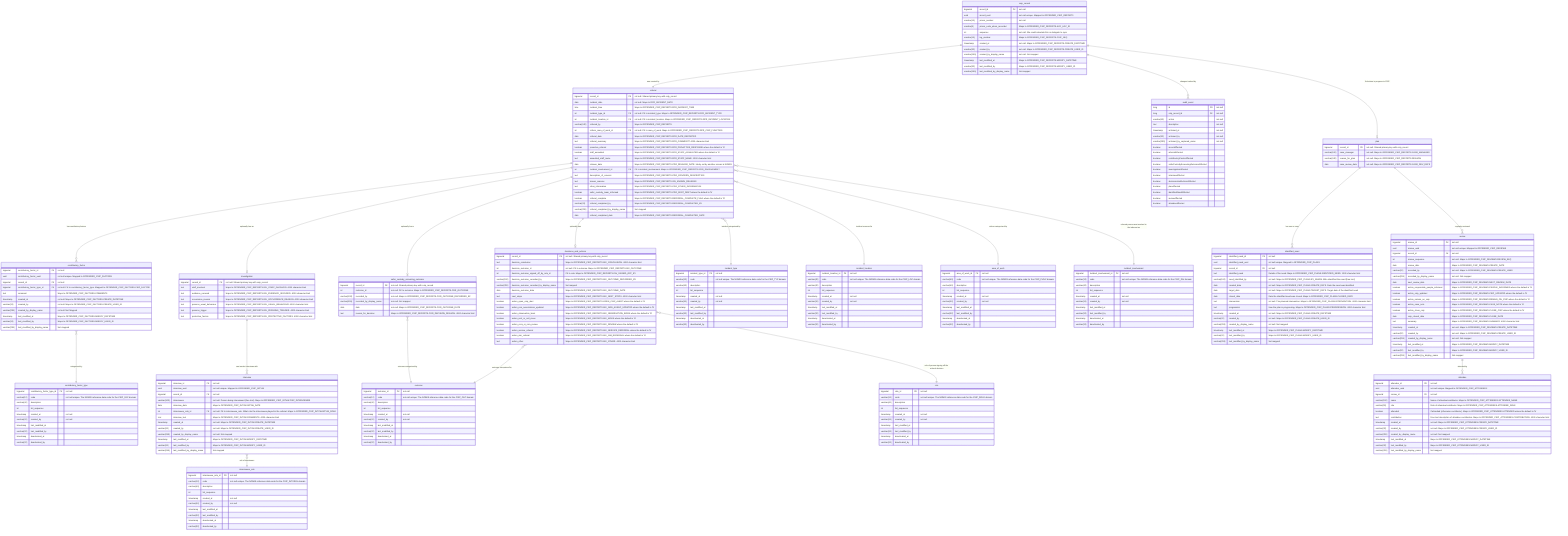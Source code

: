 erDiagram
    csip_record ||--|| referral : "was created by"
    csip_record ||--o{ audit_event : "changes tracked by"
    referral ||--o{ contributory_factor : "has contributory factors"
    referral ||--o| investigation : "optionally has an"
    referral ||--o| safer_custody_screening_outcome : "optionally has a"
    investigation ||--o{ interview : "can involve interviews with"
    referral ||--o| decisions_and_actions : "optionally has"
    csip_record ||--o| plan : "if decision is progress to CSIP"
    plan ||--o{ identified_need : "has one or more"
    plan ||--o{ review : "regularly reviewed"
    review ||--o{ attendee : "attended by"
    referral }o--|| incident_type : "incident categorised by"
    referral }o--|| incident_location : "incident occurred in"
    referral }o--|| area_of_work : "referer categorised by"
    referral }o--|| incident_involvement : "referred person was involved in the indecent as"
    safer_custody_screening_outcome }o--|| outcome : "outcome categorised by"
    interview }o--|| interviewee_role : "role of interviewee"
    decisions_and_actions }o--|| outcome : "outcome categorised by"
    decisions_and_actions }o--|| role : "role of person signing off the referral decision"
    contributory_factor }o--|| contributory_factor_type : "categorised by"

    csip_record {
        bigserial record_id PK "not null"
        uuid record_uuid "not null unique. Mapped to OFFENDER_CSIP_REPORTS"
        varchar(10) prison_number "not null"
        varchar(6) prison_code_when_recorded "Maps to OFFENDER_CSIP_REPORTS.AGY_LOC_ID"
        int sequence "not null. We could calculate this or delegate to sync"
        varchar(10) log_number "Maps to OFFENDER_CSIP_REPORTS.CSIP_SEQ"
        timestamp created_at "not null. Maps to OFFENDER_CSIP_REPORTS.CREATE_DATETIME"
        varchar(32) created_by "not null. Maps to OFFENDER_CSIP_REPORTS.CREATE_USER_ID"
        varchar(255) created_by_display_name "not null. Not mapped"
        timestamp last_modified_at "Maps to OFFENDER_CSIP_REPORTS.MODIFY_DATETIME"
        varchar(32) last_modified_by "Maps to OFFENDER_CSIP_REPORTS.MODIFY_USER_ID"
        varchar(255) last_modified_by_display_name "Not mapped"
    }

    referral {
        bigserial record_id PK "not null. Shared primary key with csip_record"
        date incident_date "not null. Maps to RFR_INCIDENT_DATE"
        time incident_time "Maps to OFFENDER_CSIP_REPORTS.RFR_INCIDENT_TIME"
        int incident_type_id FK "not null. FK to incident_type. Maps to OFFENDER_CSIP_REPORTS.RFR_INCIDENT_TYPE"
        int incident_location_id FK "not null. FK to incident_location. Maps to OFFENDER_CSIP_REPORTS.RFR_INCIDENT_LOCATION"
        varchar(240) referred_by "Maps to OFFENDER_CSIP_REPORTS."
        int referer_area_of_work_id FK "not null. FK to area_of_work. Maps to OFFENDER_CSIP_REPORTS.RFR_CSIP_FUNCTION"
        date referral_date "Maps to OFFENDER_CSIP_REPORTS.RFR_DATE_REPORTED"
        text referral_summary "Maps to OFFENDER_CSIP_REPORTS.RFR_COMMENT? 4000 character limit"
        boolean proactive_referral "Maps to OFFENDER_CSIP_REPORTS.RFR_PROACTIVE_RESPONSE where the default is 'N'"
        boolean staff_assaulted "Maps to OFFENDER_CSIP_REPORTS.RFR_STAFF_ASSAULTED where the default is 'N'"
        text assaulted_staff_name "Maps to OFFENDER_CSIP_REPORTS.RFR_STAFF_NAME. 1000 character limit"
        date release_date "Maps to OFFENDER_CSIP_REPORTS.CDR_RELEASE_DATE. Likely set by another screen in NOMIS"
        int incident_involvement_id FK "FK to incident_involvement. Maps to OFFENDER_CSIP_REPORTS.CDR_INVOLVEMENT"
        text description_of_concern "Maps to OFFENDER_CSIP_REPORTS.CDR_CONCERN_DESCRIPTION"
        text known_reasons "Maps to OFFENDER_CSIP_REPORTS.INV_KNOWN_REASONS"
        text other_information "Maps to OFFENDER_CSIP_REPORTS.CDR_OTHER_INFORMATION"
        boolean safer_custody_team_informed "Maps to OFFENDER_CSIP_REPORTS.CDR_SENT_DENT where the default is 'N'"
        boolean referral_complete "Maps to OFFENDER_CSIP_REPORTS.REFERRAL_COMPLETE_FLAG where the default is 'N'"
        varchar(32) referral_completed_by "Maps to OFFENDER_CSIP_REPORTS.REFERRAL_COMPLETED_BY"
        varchar(255) referral_completed_by_display_name "Not mapped"
        date referral_completed_date "Maps to OFFENDER_CSIP_REPORTS.REFERRAL_COMPLETED_DATE"
    }

    contributory_factor {
        bigserial contributory_factor_id PK "not null"
        uuid contributory_factor_uuid "not null unique. Mapped to OFFENDER_CSIP_FACTORS"
        bigserial record_id FK "not null"
        bigserial contributory_factor_type_id FK "not null. FK to contributory_factor_type. Mapped to OFFENDER_CSIP_FACTORS.CSIP_FACTOR"
        text comment "Maps to OFFENDER_CSIP_FACTORS.COMMENTS"
        timestamp created_at "not null. Maps to OFFENDER_CSIP_FACTORS.CREATE_DATETIME"
        varchar(32) created_by "not null. Maps to OFFENDER_CSIP_FACTORS.CREATE_USER_ID"
        varchar(255) created_by_display_name "not null. Not Mapped"
        timestamp last_modified_at "Maps to OFFENDER_CSIP_FACTORS.MODIFY_DATETIME"
        varchar(32) last_modified_by "Maps to OFFENDER_CSIP_FACTORS.MODIFY_USER_ID"
        varchar(255) last_modified_by_display_name "Not mapped"
    }

    safer_custody_screening_outcome {
        bigserial record_id PK "not null. Shared primary key with csip_record"
        int outcome_id "not null. FK to outcome. Maps to OFFENDER_CSIP_REPORTS.CDR_OUTCOME"
        varchar(100) recorded_by "not null. Maps to OFFENDER_CSIP_REPORTS.CDR_OUTCOME_RECORDED_BY"
        varchar(255) recorded_by_display_name "not null. Not mapped"
        date date "not null. Maps to OFFENDER_CSIP_REPORTS.CDR_OUTCOME_DATE"
        text reason_for_decision "Maps to OFFENDER_CSIP_REPORTS.CDR_DECISION_REASON. 4000 character limit"
    }

    investigation {
        bigserial record_id PK "not null. Shared primary key with csip_record"
        text staff_involved "Maps to OFFENDER_CSIP_REPORTS.INV_STAFF_INVOLVED. 4000 character limit"
        text evidence_secured "Maps to OFFENDER_CSIP_REPORTS.INV_EVIDENCE_SECURED. 4000 character limit"
        text occurrence_reason "Maps to OFFENDER_CSIP_REPORTS.INV_OCCURRENCE_REASON. 4000 character limit"
        text persons_usual_behaviour "Maps to OFFENDER_CSIP_REPORTS.INV_USUAL_BEHAVIOUR. 4000 character limit"
        text persons_trigger "Maps to OFFENDER_CSIP_REPORTS.INV_PERSONS_TRIGGER. 4000 character limit"
        text protective_factors "Maps to OFFENDER_CSIP_REPORTS.INV_PROTECTIVE_FACTORS. 4000 character limit"
    }

    interview {
        bigserial interview_id PK "not null"
        uuid interview_uuid "not null unique. Mapped to OFFENDER_CSIP_INTVW"
        bigserial record_id FK "not null"
        varchar(100) interviewee "not null. Person being interviewed (free text). Maps to OFFENDER_CSIP_INTVW.CSIP_INTERVIEWEE"
        date interview_date "Maps to OFFENDER_CSIP_INTVW.INTVW_DATE"
        int interviewee_role_id FK "not null. FK to interviewee_role. What role the interviewee played in the referral. Maps to OFFENDER_CSIP_INTVW.INTVW_ROLE"
        text interview_text "Maps to OFFENDER_CSIP_INTVW.COMMENTS. 4000 character limit"
        timestamp created_at "not null. Maps to OFFENDER_CSIP_INTVW.CREATE_DATETIME"
        varchar(32) created_by "not null. Maps to OFFENDER_CSIP_INTVW.CREATE_USER_ID"
        varchar(255) created_by_display_name "not null. Not mapped"
        timestamp last_modified_at "Maps to OFFENDER_CSIP_INTVW.MODIFY_DATETIME"
        varchar(32) last_modified_by "Maps to OFFENDER_CSIP_INTVW.MODIFY_USER_ID"
        varchar(255) last_modified_by_display_name "Not mapped"
    }

    decisions_and_actions {
        bigserial record_id PK "not null. Shared primary key with csip_record"
        text decision_conclusion "Maps to OFFENDER_CSIP_REPORTS.INV_CONCLUSION. 4000 character limit"
        int decision_outcome_id "not null. FK to outcome. Maps to OFFENDER_CSIP_REPORTS.INV_OUTCOME"
        int decision_outcome_signed_off_by_role_id "FK to role. Maps to OFFENDER_CSIP_REPORTS.INV_SIGNED_OFF_BY"
        varchar(100) decision_outcome_recorded_by "Maps to OFFENDER_CSIP_REPORTS.INV_OUTCOME_RECORDED_BY"
        varchar(255) decision_outcome_recorded_by_display_name "Not mapped"
        date decision_outcome_date "Maps to OFFENDER_CSIP_REPORTS.INV_OUTCOME_DATE"
        text next_steps "Maps to OFFENDER_CSIP_REPORTS.INV_NEXT_STEPS. 4000 character limit"
        boolean action_open_csip_alert "Maps to OFFENDER_CSIP_REPORTS.OPEN_CSIP_ALERT where the default is 'N'"
        boolean action_non_associations_updated "Maps to OFFENDER_CSIP_REPORTS.INV_NON_ASSOC_UPDATED where the default is 'N'"
        boolean action_observation_book "Maps to OFFENDER_CSIP_REPORTS.INV_OBSERVATION_BOOK where the default is 'N'"
        boolean action_unit_or_cell_move "Maps to OFFENDER_CSIP_REPORTS.INV_MOVE where the default is 'N'"
        boolean action_csra_or_rsra_review "Maps to OFFENDER_CSIP_REPORTS.INV_REVIEW where the default is 'N'"
        boolean action_service_referral "Maps to OFFENDER_CSIP_REPORTS.INV_SERVICE_REFERRAL where the default is 'N'"
        boolean action_sim_referral "Maps to OFFENDER_CSIP_REPORTS.INV_SIM_REFERRAL where the default is 'N'"
        text action_other "Maps to OFFENDER_CSIP_REPORTS.INV_OTHER. 4000 character limit"
    }

    plan {
        bigserial record_id PK "not null. Shared primary key with csip_record"
        varchar(100) case_manager "not null. Maps to OFFENDER_CSIP_REPORTS.CASE_MANAGER"
        varchar(240) reason_for_plan "not null. Maps to OFFENDER_CSIP_REPORTS.REASON"
        date case_review_date "not null. Maps to OFFENDER_CSIP_REPORTS.CASE_REV_DATE"
    }

    identified_need {
        bigserial identified_need_id PK "not null"
        uuid identified_need_uuid "not null unique. Mapped to OFFENDER_CSIP_PLANS"
        bigserial record_id FK "not null"
        text identified_need "Details of the need. Maps to OFFENDER_CSIP_PLANS.IDENTIFIED_NEED. 1000 character limit"
        varchar(100) need_identified_by "not null. Maps to OFFENDER_CSIP_PLANS.BY_WHOM. Who identified the need (free text)"
        date created_date "not null. Maps to OFFENDER_CSIP_PLANS.CREATE_DATE. Date the need was identified"
        date target_date "not null. Maps to OFFENDER_CSIP_PLANS.TARGET_DATE. Target date of the identified need"
        date closed_date "Date the identified need was closed. Maps to OFFENDER_CSIP_PLANS.CLOSED_DATE"
        text intervention "not null. The planned intervention. Maps to OFFENDER_CSIP_PLANS.INTERVENTION. 4000 character limit"
        text progression "How the plan is progressing. Maps to OFFENDER_CSIP_PLANS.PROGRESSION. 4000 character limit"
        timestamp created_at "not null. Maps to OFFENDER_CSIP_PLANS.CREATE_DATETIME"
        varchar(32) created_by "not null. Maps to OFFENDER_CSIP_PLANS.CREATE_USER_ID"
        varchar(255) created_by_display_name "not null. Not mapped"
        timestamp last_modified_at "Maps to OFFENDER_CSIP_PLANS.MODIFY_DATETIME"
        varchar(32) last_modified_by "Maps to OFFENDER_CSIP_PLANS.MODIFY_USER_ID"
        varchar(255) last_modified_by_display_name "Not mapped"
    }

    review {
        bigserial review_id PK "not null"
        uuid review_uuid "not null unique. Mapped to OFFENDER_CSIP_REVIEWS"
        bigserial record_id FK "not null"
        int review_sequence "not null. Maps to OFFENDER_CSIP_REVIEWS.REVIEW_SEQ"
        date review_date "Maps to OFFENDER_CSIP_REVIEWS.CREATE_DATE"
        varchar(32) recorded_by "not null. Maps to OFFENDER_CSIP_REVIEWS.CREATE_USER"
        varchar(255) recorded_by_display_name "not null. Not mapped"
        date next_review_date "Maps to OFFENDER_CSIP_REVIEWS.NEXT_REVIEW_DATE"
        boolean action_responsible_people_informed "Maps to OFFENDER_CSIP_REVIEWS.PEOPLE_INFORMED where the default is 'N'"
        boolean action_csip_updated "Maps to OFFENDER_CSIP_REVIEWS.CSIP_UPDATED where the default is 'N'"
        boolean action_remain_on_csip "Maps to OFFENDER_CSIP_REVIEWS.REMAIN_ON_CSIP where the default is 'N'"
        boolean action_case_note "Maps to OFFENDER_CSIP_REVIEWS.CASE_NOTE where the default is 'N'"
        boolean action_close_csip "Maps to OFFENDER_CSIP_REVIEWS.CLOSE_CSIP where the default is 'N'"
        date csip_closed_date "Maps to OFFENDER_CSIP_REVIEWS.CLOSE_DATE"
        text summary "Maps to OFFENDER_CSIP_REVIEWS.SUMMARY. 4000 character limit"
        timestamp created_at "not null. Maps to OFFENDER_CSIP_REVIEWS.CREATE_DATETIME"
        varchar(32) created_by "not null. Maps to OFFENDER_CSIP_REVIEWS.CREATE_USER_ID"
        varchar(255) created_by_display_name "not null. Not mapped"
        timestamp last_modified_at "Maps to OFFENDER_CSIP_REVIEWS.MODIFY_DATETIME"
        varchar(32) last_modified_by "Maps to OFFENDER_CSIP_REVIEWS.MODIFY_USER_ID"
        varchar(255) last_modified_by_display_name "Not mapped"
    }

    attendee {
        bigserial attendee_id PK "not null"
        uuid attendee_uuid "not null unique. Mapped to OFFENDER_CSIP_ATTENDEES"
        bigserial review_id FK "not null"
        varchar(100) name "Name of attendee/contributor. Maps to OFFENDER_CSIP_ATTENDEES.ATTENDEE_NAME"
        varchar(50) role "Role of attendee/contributor. Maps to OFFENDER_CSIP_ATTENDEES.ATTENDEE_ROLE"
        boolean attended "If attended (otherwise contributor). Maps to OFFENDER_CSIP_ATTENDEES.ATTENDED where the default is 'N'"
        text contribution "Free text description of attendee contribution. Maps to OFFENDER_CSIP_ATTENDEES.CONTRIBUTION. 4000 character limit"
        timestamp created_at "not null. Maps to OFFENDER_CSIP_ATTENDEES.CREATE_DATETIME"
        varchar(32) created_by "not null. Maps to OFFENDER_CSIP_ATTENDEES.CREATE_USER_ID"
        varchar(255) created_by_display_name "not null. Not mapped"
        timestamp last_modified_at "Maps to OFFENDER_CSIP_ATTENDEES.MODIFY_DATETIME"
        varchar(32) last_modified_by "Maps to OFFENDER_CSIP_ATTENDEES.MODIFY_USER_ID"
        varchar(255) last_modified_by_display_name "Not mapped"
    }

    audit_event {
        long id PK "not null"
        long csip_record_id FK "not null"
        varchar(40) action "not null"
        text description "not null"
        timestamp actioned_at "not null"
        varchar(32) actioned_by "not null"
        varchar(255) actioned_by_captured_name "not null"
        boolean recordAffected
        boolean referralAffected
        boolean contributoryFactorAffected
        boolean saferCustodyScreeningOutcomeAffected
        boolean investigationAffected
        boolean interviewAffected
        boolean decisionsAndActionsAffected
        boolean planAffected
        boolean identifiedNeedAffected
        boolean reviewAffected
        boolean attendeeAffected
    }

    incident_type {
        bigserial incident_type_id PK "not null"
        varchar(12) code "not null unique. The NOMIS reference data code for the CSIP_TYP domain"
        varchar(40) description
        int list_sequence
        timestamp created_at "not null"
        varchar(32) created_by "not null"
        timestamp last_modified_at
        varchar(32) last_modified_by
        timestamp deactivated_at
        varchar(32) deactivated_by
    }

    incident_location {
        bigserial incident_location_id PK "not null"
        varchar(40) code "not null unique. The NOMIS reference data code for the CSIP_LOC domain"
        varchar(40) description
        int list_sequence
        timestamp created_at "not null"
        varchar(32) created_by "not null"
        timestamp last_modified_at
        varchar(32) last_modified_by
        timestamp deactivated_at
        varchar(32) deactivated_by
    }

    area_of_work {
        bigserial area_of_work_id PK "not null"
        varchar(40) code "not null unique. The NOMIS reference data code for the CSIP_FUNC domain"
        varchar(40) description
        int list_sequence
        timestamp created_at "not null"
        varchar(32) created_by "not null"
        timestamp last_modified_at
        varchar(32) last_modified_by
        timestamp deactivated_at
        varchar(32) deactivated_by
    }

    incident_involvement {
        bigserial incident_involvement_id PK "not null"
        varchar(12) code "not null unique. The NOMIS reference data code for the CSIP_INV domain"
        varchar(40) description
        int list_sequence
        timestamp created_at "not null"
        varchar(32) created_by "not null"
        timestamp last_modified_at
        varchar(32) last_modified_by
        timestamp deactivated_at
        varchar(32) deactivated_by
    }

    contributory_factor_type {
        bigserial contributory_factor_type_id PK "not null"
        varchar(12) code "not null unique. The NOMIS reference data code for the CSIP_FAC domain"
        varchar(40) description
        int list_sequence
        timestamp created_at "not null"
        varchar(32) created_by "not null"
        timestamp last_modified_at
        varchar(32) last_modified_by
        timestamp deactivated_at
        varchar(32) deactivated_by
    }

    outcome {
        bigserial outcome_id PK "not null"
        varchar(12) code "not null unique. The NOMIS reference data code for the CSIP_OUT domain"
        varchar(40) description
        int list_sequence
        timestamp created_at "not null"
        varchar(32) created_by "not null"
        timestamp last_modified_at
        varchar(32) last_modified_by
        timestamp deactivated_at
        varchar(32) deactivated_by
    }

    interviewee_role {
        bigserial interviewee_role_id PK "not null"
        varchar(12) code "not null unique. The NOMIS reference data code for the CSIP_INTVROL domain"
        varchar(40) description
        int list_sequence
        timestamp created_at "not null"
        varchar(32) created_by "not null"
        timestamp last_modified_at
        varchar(32) last_modified_by
        timestamp deactivated_at
        varchar(32) deactivated_by
    }

    role {
        bigserial role_id PK "not null"
        varchar(12) code "not null unique. The NOMIS reference data code for the CSIP_ROLE domain"
        varchar(40) description
        int list_sequence
        timestamp created_at "not null"
        varchar(32) created_by "not null"
        timestamp last_modified_at
        varchar(32) last_modified_by
        timestamp deactivated_at
        varchar(32) deactivated_by
    }